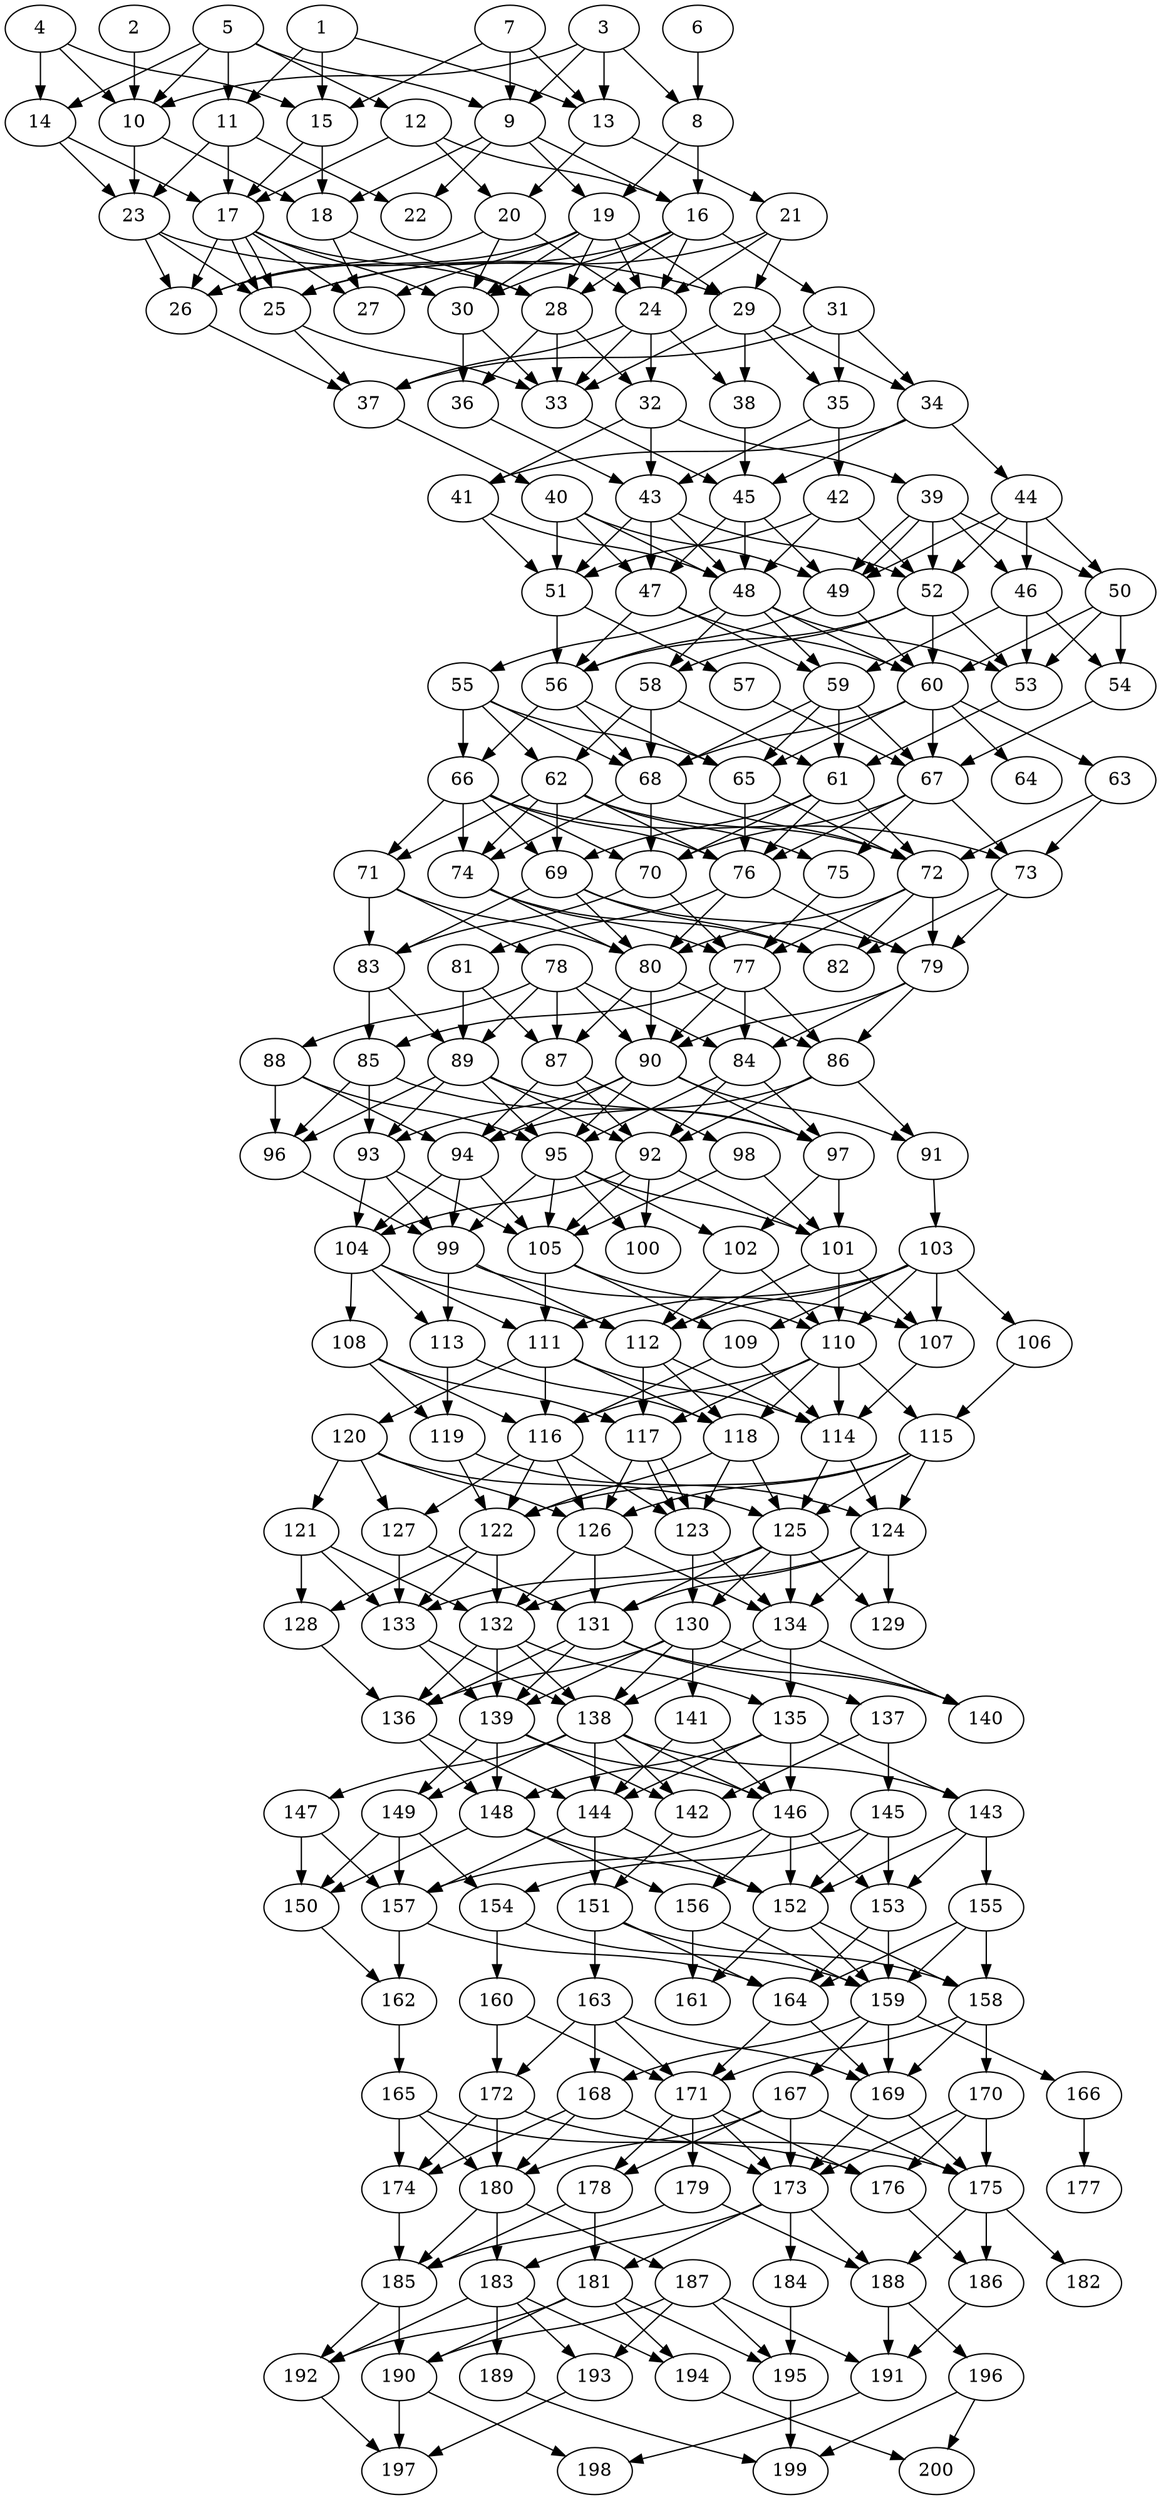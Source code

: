 // DAG automatically generated by daggen at Wed Apr 12 12:23:40 2017
// ./daggen --dot -n 200 --jump=1 --fat=0.4 --regularity=0.6 --density=0.6 
digraph G {
  1 [size="8589934592", alpha="0.18"]
  1 -> 11 [size ="33554432"]
  1 -> 13 [size ="33554432"]
  1 -> 15 [size ="33554432"]
  2 [size="10800989672", alpha="0.15"]
  2 -> 10 [size ="536870912"]
  3 [size="231928233984", alpha="0.06"]
  3 -> 8 [size ="301989888"]
  3 -> 9 [size ="301989888"]
  3 -> 10 [size ="301989888"]
  3 -> 13 [size ="301989888"]
  4 [size="271069194715", alpha="0.01"]
  4 -> 10 [size ="411041792"]
  4 -> 14 [size ="411041792"]
  4 -> 15 [size ="411041792"]
  5 [size="54150074268", alpha="0.07"]
  5 -> 9 [size ="134217728"]
  5 -> 10 [size ="134217728"]
  5 -> 11 [size ="134217728"]
  5 -> 12 [size ="134217728"]
  5 -> 14 [size ="134217728"]
  6 [size="164035785420", alpha="0.02"]
  6 -> 8 [size ="134217728"]
  7 [size="209050303539", alpha="0.03"]
  7 -> 9 [size ="209715200"]
  7 -> 13 [size ="209715200"]
  7 -> 15 [size ="209715200"]
  8 [size="68719476736", alpha="0.06"]
  8 -> 16 [size ="134217728"]
  8 -> 19 [size ="134217728"]
  9 [size="1909685538", alpha="0.16"]
  9 -> 16 [size ="33554432"]
  9 -> 18 [size ="33554432"]
  9 -> 19 [size ="33554432"]
  9 -> 22 [size ="33554432"]
  10 [size="39994012294", alpha="0.13"]
  10 -> 18 [size ="33554432"]
  10 -> 23 [size ="33554432"]
  11 [size="676250170933", alpha="0.11"]
  11 -> 17 [size ="838860800"]
  11 -> 22 [size ="838860800"]
  11 -> 23 [size ="838860800"]
  12 [size="24578226992", alpha="0.00"]
  12 -> 16 [size ="536870912"]
  12 -> 17 [size ="536870912"]
  12 -> 20 [size ="536870912"]
  13 [size="782757789696", alpha="0.02"]
  13 -> 20 [size ="679477248"]
  13 -> 21 [size ="679477248"]
  14 [size="1826246637", alpha="0.08"]
  14 -> 17 [size ="33554432"]
  14 -> 23 [size ="33554432"]
  15 [size="300559015647", alpha="0.13"]
  15 -> 17 [size ="209715200"]
  15 -> 18 [size ="209715200"]
  16 [size="68719476736", alpha="0.05"]
  16 -> 24 [size ="134217728"]
  16 -> 25 [size ="134217728"]
  16 -> 28 [size ="134217728"]
  16 -> 30 [size ="134217728"]
  16 -> 31 [size ="134217728"]
  17 [size="12044998999", alpha="0.18"]
  17 -> 25 [size ="679477248"]
  17 -> 25 [size ="679477248"]
  17 -> 26 [size ="679477248"]
  17 -> 27 [size ="679477248"]
  17 -> 28 [size ="679477248"]
  17 -> 30 [size ="679477248"]
  18 [size="37926733562", alpha="0.19"]
  18 -> 27 [size ="838860800"]
  18 -> 28 [size ="838860800"]
  19 [size="8589934592", alpha="0.16"]
  19 -> 24 [size ="33554432"]
  19 -> 26 [size ="33554432"]
  19 -> 27 [size ="33554432"]
  19 -> 28 [size ="33554432"]
  19 -> 29 [size ="33554432"]
  19 -> 30 [size ="33554432"]
  20 [size="28991029248", alpha="0.01"]
  20 -> 24 [size ="75497472"]
  20 -> 26 [size ="75497472"]
  20 -> 30 [size ="75497472"]
  21 [size="134217728000", alpha="0.08"]
  21 -> 24 [size ="209715200"]
  21 -> 25 [size ="209715200"]
  21 -> 29 [size ="209715200"]
  22 [size="8589934592", alpha="0.08"]
  23 [size="68719476736", alpha="0.10"]
  23 -> 25 [size ="134217728"]
  23 -> 26 [size ="134217728"]
  23 -> 29 [size ="134217728"]
  24 [size="1301729150", alpha="0.03"]
  24 -> 32 [size ="134217728"]
  24 -> 33 [size ="134217728"]
  24 -> 37 [size ="134217728"]
  24 -> 38 [size ="134217728"]
  25 [size="97254554442", alpha="0.04"]
  25 -> 33 [size ="75497472"]
  25 -> 37 [size ="75497472"]
  26 [size="231928233984", alpha="0.12"]
  26 -> 37 [size ="301989888"]
  27 [size="3155998681", alpha="0.07"]
  28 [size="227862626368", alpha="0.01"]
  28 -> 32 [size ="536870912"]
  28 -> 33 [size ="536870912"]
  28 -> 36 [size ="536870912"]
  29 [size="126009216420", alpha="0.07"]
  29 -> 33 [size ="134217728"]
  29 -> 34 [size ="134217728"]
  29 -> 35 [size ="134217728"]
  29 -> 38 [size ="134217728"]
  30 [size="1073741824000", alpha="0.04"]
  30 -> 33 [size ="838860800"]
  30 -> 36 [size ="838860800"]
  31 [size="22196049777", alpha="0.19"]
  31 -> 34 [size ="411041792"]
  31 -> 35 [size ="411041792"]
  31 -> 37 [size ="411041792"]
  32 [size="585215701184", alpha="0.01"]
  32 -> 39 [size ="679477248"]
  32 -> 41 [size ="679477248"]
  32 -> 43 [size ="679477248"]
  33 [size="51420751896", alpha="0.16"]
  33 -> 45 [size ="134217728"]
  34 [size="549755813888", alpha="0.19"]
  34 -> 41 [size ="536870912"]
  34 -> 44 [size ="536870912"]
  34 -> 45 [size ="536870912"]
  35 [size="1098137704964", alpha="0.14"]
  35 -> 42 [size ="838860800"]
  35 -> 43 [size ="838860800"]
  36 [size="782757789696", alpha="0.04"]
  36 -> 43 [size ="679477248"]
  37 [size="68719476736", alpha="0.03"]
  37 -> 40 [size ="134217728"]
  38 [size="231928233984", alpha="0.02"]
  38 -> 45 [size ="301989888"]
  39 [size="703918090", alpha="0.19"]
  39 -> 46 [size ="75497472"]
  39 -> 49 [size ="75497472"]
  39 -> 49 [size ="75497472"]
  39 -> 50 [size ="75497472"]
  39 -> 52 [size ="75497472"]
  40 [size="106884414769", alpha="0.15"]
  40 -> 47 [size ="301989888"]
  40 -> 48 [size ="301989888"]
  40 -> 49 [size ="301989888"]
  40 -> 51 [size ="301989888"]
  41 [size="76426191684", alpha="0.00"]
  41 -> 48 [size ="134217728"]
  41 -> 51 [size ="134217728"]
  42 [size="549755813888", alpha="0.13"]
  42 -> 48 [size ="536870912"]
  42 -> 51 [size ="536870912"]
  42 -> 52 [size ="536870912"]
  43 [size="302745229436", alpha="0.11"]
  43 -> 47 [size ="536870912"]
  43 -> 48 [size ="536870912"]
  43 -> 51 [size ="536870912"]
  43 -> 52 [size ="536870912"]
  44 [size="1073741824000", alpha="0.04"]
  44 -> 46 [size ="838860800"]
  44 -> 49 [size ="838860800"]
  44 -> 50 [size ="838860800"]
  44 -> 52 [size ="838860800"]
  45 [size="82524171936", alpha="0.15"]
  45 -> 47 [size ="134217728"]
  45 -> 48 [size ="134217728"]
  45 -> 49 [size ="134217728"]
  46 [size="19668570853", alpha="0.14"]
  46 -> 53 [size ="411041792"]
  46 -> 54 [size ="411041792"]
  46 -> 59 [size ="411041792"]
  47 [size="549755813888", alpha="0.04"]
  47 -> 56 [size ="536870912"]
  47 -> 59 [size ="536870912"]
  47 -> 60 [size ="536870912"]
  48 [size="40214787688", alpha="0.05"]
  48 -> 53 [size ="838860800"]
  48 -> 55 [size ="838860800"]
  48 -> 58 [size ="838860800"]
  48 -> 59 [size ="838860800"]
  48 -> 60 [size ="838860800"]
  49 [size="30985345569", alpha="0.13"]
  49 -> 56 [size ="838860800"]
  49 -> 60 [size ="838860800"]
  50 [size="145132297947", alpha="0.03"]
  50 -> 53 [size ="301989888"]
  50 -> 54 [size ="301989888"]
  50 -> 60 [size ="301989888"]
  51 [size="236330847200", alpha="0.08"]
  51 -> 56 [size ="209715200"]
  51 -> 57 [size ="209715200"]
  52 [size="18378394766", alpha="0.01"]
  52 -> 53 [size ="536870912"]
  52 -> 56 [size ="536870912"]
  52 -> 58 [size ="536870912"]
  52 -> 60 [size ="536870912"]
  53 [size="41039484705", alpha="0.08"]
  53 -> 61 [size ="679477248"]
  54 [size="368293445632", alpha="0.08"]
  54 -> 67 [size ="411041792"]
  55 [size="16038168019", alpha="0.09"]
  55 -> 62 [size ="301989888"]
  55 -> 65 [size ="301989888"]
  55 -> 66 [size ="301989888"]
  55 -> 68 [size ="301989888"]
  56 [size="231928233984", alpha="0.10"]
  56 -> 65 [size ="301989888"]
  56 -> 66 [size ="301989888"]
  56 -> 68 [size ="301989888"]
  57 [size="44304902648", alpha="0.10"]
  57 -> 67 [size ="33554432"]
  58 [size="28991029248", alpha="0.11"]
  58 -> 61 [size ="75497472"]
  58 -> 62 [size ="75497472"]
  58 -> 68 [size ="75497472"]
  59 [size="48238234046", alpha="0.19"]
  59 -> 61 [size ="75497472"]
  59 -> 65 [size ="75497472"]
  59 -> 67 [size ="75497472"]
  59 -> 68 [size ="75497472"]
  60 [size="670168037615", alpha="0.12"]
  60 -> 63 [size ="679477248"]
  60 -> 64 [size ="679477248"]
  60 -> 65 [size ="679477248"]
  60 -> 67 [size ="679477248"]
  60 -> 68 [size ="679477248"]
  61 [size="372905416708", alpha="0.02"]
  61 -> 69 [size ="301989888"]
  61 -> 70 [size ="301989888"]
  61 -> 72 [size ="301989888"]
  61 -> 76 [size ="301989888"]
  62 [size="2940448073", alpha="0.16"]
  62 -> 69 [size ="209715200"]
  62 -> 71 [size ="209715200"]
  62 -> 72 [size ="209715200"]
  62 -> 74 [size ="209715200"]
  62 -> 75 [size ="209715200"]
  62 -> 76 [size ="209715200"]
  63 [size="271251029323", alpha="0.09"]
  63 -> 72 [size ="838860800"]
  63 -> 73 [size ="838860800"]
  64 [size="25355257772", alpha="0.13"]
  65 [size="782757789696", alpha="0.00"]
  65 -> 72 [size ="679477248"]
  65 -> 76 [size ="679477248"]
  66 [size="368293445632", alpha="0.16"]
  66 -> 69 [size ="411041792"]
  66 -> 70 [size ="411041792"]
  66 -> 71 [size ="411041792"]
  66 -> 73 [size ="411041792"]
  66 -> 74 [size ="411041792"]
  66 -> 76 [size ="411041792"]
  67 [size="66513547121", alpha="0.00"]
  67 -> 70 [size ="75497472"]
  67 -> 73 [size ="75497472"]
  67 -> 75 [size ="75497472"]
  67 -> 76 [size ="75497472"]
  68 [size="34830389984", alpha="0.10"]
  68 -> 70 [size ="33554432"]
  68 -> 72 [size ="33554432"]
  68 -> 74 [size ="33554432"]
  69 [size="134217728000", alpha="0.16"]
  69 -> 79 [size ="209715200"]
  69 -> 80 [size ="209715200"]
  69 -> 82 [size ="209715200"]
  69 -> 83 [size ="209715200"]
  70 [size="8011043114", alpha="0.12"]
  70 -> 77 [size ="536870912"]
  70 -> 83 [size ="536870912"]
  71 [size="28991029248", alpha="0.16"]
  71 -> 78 [size ="75497472"]
  71 -> 80 [size ="75497472"]
  71 -> 83 [size ="75497472"]
  72 [size="782757789696", alpha="0.14"]
  72 -> 77 [size ="679477248"]
  72 -> 79 [size ="679477248"]
  72 -> 80 [size ="679477248"]
  72 -> 82 [size ="679477248"]
  73 [size="78417349078", alpha="0.15"]
  73 -> 79 [size ="75497472"]
  73 -> 82 [size ="75497472"]
  74 [size="7854919209", alpha="0.13"]
  74 -> 77 [size ="301989888"]
  74 -> 80 [size ="301989888"]
  74 -> 82 [size ="301989888"]
  75 [size="782757789696", alpha="0.18"]
  75 -> 77 [size ="679477248"]
  76 [size="1073741824000", alpha="0.08"]
  76 -> 79 [size ="838860800"]
  76 -> 80 [size ="838860800"]
  76 -> 81 [size ="838860800"]
  77 [size="218718553095", alpha="0.11"]
  77 -> 84 [size ="679477248"]
  77 -> 85 [size ="679477248"]
  77 -> 86 [size ="679477248"]
  77 -> 90 [size ="679477248"]
  78 [size="3966769866", alpha="0.08"]
  78 -> 84 [size ="75497472"]
  78 -> 87 [size ="75497472"]
  78 -> 88 [size ="75497472"]
  78 -> 89 [size ="75497472"]
  78 -> 90 [size ="75497472"]
  79 [size="11318301320", alpha="0.10"]
  79 -> 84 [size ="536870912"]
  79 -> 86 [size ="536870912"]
  79 -> 90 [size ="536870912"]
  80 [size="6200839772", alpha="0.07"]
  80 -> 86 [size ="134217728"]
  80 -> 87 [size ="134217728"]
  80 -> 90 [size ="134217728"]
  81 [size="13047760049", alpha="0.17"]
  81 -> 87 [size ="209715200"]
  81 -> 89 [size ="209715200"]
  82 [size="5773420146", alpha="0.03"]
  83 [size="15087630584", alpha="0.18"]
  83 -> 85 [size ="838860800"]
  83 -> 89 [size ="838860800"]
  84 [size="278042467379", alpha="0.06"]
  84 -> 92 [size ="301989888"]
  84 -> 95 [size ="301989888"]
  84 -> 97 [size ="301989888"]
  85 [size="368293445632", alpha="0.16"]
  85 -> 93 [size ="411041792"]
  85 -> 96 [size ="411041792"]
  85 -> 97 [size ="411041792"]
  86 [size="1703922242", alpha="0.20"]
  86 -> 91 [size ="134217728"]
  86 -> 92 [size ="134217728"]
  86 -> 94 [size ="134217728"]
  87 [size="3982517428", alpha="0.11"]
  87 -> 92 [size ="134217728"]
  87 -> 94 [size ="134217728"]
  87 -> 98 [size ="134217728"]
  88 [size="1619028459", alpha="0.08"]
  88 -> 94 [size ="33554432"]
  88 -> 95 [size ="33554432"]
  88 -> 96 [size ="33554432"]
  89 [size="860228566392", alpha="0.20"]
  89 -> 92 [size ="536870912"]
  89 -> 93 [size ="536870912"]
  89 -> 95 [size ="536870912"]
  89 -> 96 [size ="536870912"]
  89 -> 97 [size ="536870912"]
  90 [size="20405016720", alpha="0.10"]
  90 -> 91 [size ="411041792"]
  90 -> 93 [size ="411041792"]
  90 -> 94 [size ="411041792"]
  90 -> 95 [size ="411041792"]
  90 -> 97 [size ="411041792"]
  91 [size="1073741824000", alpha="0.08"]
  91 -> 103 [size ="838860800"]
  92 [size="549755813888", alpha="0.06"]
  92 -> 100 [size ="536870912"]
  92 -> 101 [size ="536870912"]
  92 -> 104 [size ="536870912"]
  92 -> 105 [size ="536870912"]
  93 [size="133601650500", alpha="0.11"]
  93 -> 99 [size ="134217728"]
  93 -> 104 [size ="134217728"]
  93 -> 105 [size ="134217728"]
  94 [size="11910514900", alpha="0.20"]
  94 -> 99 [size ="536870912"]
  94 -> 104 [size ="536870912"]
  94 -> 105 [size ="536870912"]
  95 [size="26299858517", alpha="0.14"]
  95 -> 99 [size ="411041792"]
  95 -> 100 [size ="411041792"]
  95 -> 101 [size ="411041792"]
  95 -> 102 [size ="411041792"]
  95 -> 105 [size ="411041792"]
  96 [size="440674281060", alpha="0.08"]
  96 -> 99 [size ="536870912"]
  97 [size="144929425278", alpha="0.19"]
  97 -> 101 [size ="209715200"]
  97 -> 102 [size ="209715200"]
  98 [size="8589934592", alpha="0.00"]
  98 -> 101 [size ="33554432"]
  98 -> 105 [size ="33554432"]
  99 [size="775071143860", alpha="0.08"]
  99 -> 107 [size ="536870912"]
  99 -> 112 [size ="536870912"]
  99 -> 113 [size ="536870912"]
  100 [size="5605340721", alpha="0.16"]
  101 [size="27118506580", alpha="0.08"]
  101 -> 107 [size ="536870912"]
  101 -> 110 [size ="536870912"]
  101 -> 112 [size ="536870912"]
  102 [size="1815872060", alpha="0.13"]
  102 -> 110 [size ="33554432"]
  102 -> 112 [size ="33554432"]
  103 [size="1065574238318", alpha="0.11"]
  103 -> 106 [size ="679477248"]
  103 -> 107 [size ="679477248"]
  103 -> 109 [size ="679477248"]
  103 -> 110 [size ="679477248"]
  103 -> 111 [size ="679477248"]
  103 -> 112 [size ="679477248"]
  104 [size="7321750834", alpha="0.14"]
  104 -> 108 [size ="209715200"]
  104 -> 111 [size ="209715200"]
  104 -> 112 [size ="209715200"]
  104 -> 113 [size ="209715200"]
  105 [size="17960304550", alpha="0.19"]
  105 -> 109 [size ="679477248"]
  105 -> 110 [size ="679477248"]
  105 -> 111 [size ="679477248"]
  106 [size="280710766484", alpha="0.11"]
  106 -> 115 [size ="679477248"]
  107 [size="1073741824000", alpha="0.11"]
  107 -> 114 [size ="838860800"]
  108 [size="231928233984", alpha="0.03"]
  108 -> 116 [size ="301989888"]
  108 -> 117 [size ="301989888"]
  108 -> 119 [size ="301989888"]
  109 [size="225754356916", alpha="0.08"]
  109 -> 114 [size ="209715200"]
  109 -> 116 [size ="209715200"]
  110 [size="453023238565", alpha="0.06"]
  110 -> 114 [size ="301989888"]
  110 -> 115 [size ="301989888"]
  110 -> 116 [size ="301989888"]
  110 -> 117 [size ="301989888"]
  110 -> 118 [size ="301989888"]
  111 [size="782757789696", alpha="0.04"]
  111 -> 114 [size ="679477248"]
  111 -> 116 [size ="679477248"]
  111 -> 118 [size ="679477248"]
  111 -> 120 [size ="679477248"]
  112 [size="782757789696", alpha="0.15"]
  112 -> 114 [size ="679477248"]
  112 -> 117 [size ="679477248"]
  112 -> 118 [size ="679477248"]
  113 [size="1365522508", alpha="0.19"]
  113 -> 118 [size ="33554432"]
  113 -> 119 [size ="33554432"]
  114 [size="549755813888", alpha="0.14"]
  114 -> 124 [size ="536870912"]
  114 -> 125 [size ="536870912"]
  115 [size="683256638352", alpha="0.09"]
  115 -> 122 [size ="838860800"]
  115 -> 124 [size ="838860800"]
  115 -> 125 [size ="838860800"]
  115 -> 126 [size ="838860800"]
  116 [size="8589934592", alpha="0.08"]
  116 -> 122 [size ="33554432"]
  116 -> 123 [size ="33554432"]
  116 -> 126 [size ="33554432"]
  116 -> 127 [size ="33554432"]
  117 [size="29688568680", alpha="0.13"]
  117 -> 123 [size ="75497472"]
  117 -> 123 [size ="75497472"]
  117 -> 126 [size ="75497472"]
  118 [size="1840219756", alpha="0.18"]
  118 -> 122 [size ="33554432"]
  118 -> 123 [size ="33554432"]
  118 -> 125 [size ="33554432"]
  119 [size="167159193960", alpha="0.03"]
  119 -> 122 [size ="134217728"]
  119 -> 124 [size ="134217728"]
  120 [size="368293445632", alpha="0.13"]
  120 -> 121 [size ="411041792"]
  120 -> 125 [size ="411041792"]
  120 -> 126 [size ="411041792"]
  120 -> 127 [size ="411041792"]
  121 [size="390702478377", alpha="0.06"]
  121 -> 128 [size ="411041792"]
  121 -> 132 [size ="411041792"]
  121 -> 133 [size ="411041792"]
  122 [size="883147242", alpha="0.03"]
  122 -> 128 [size ="75497472"]
  122 -> 132 [size ="75497472"]
  122 -> 133 [size ="75497472"]
  123 [size="176672020466", alpha="0.10"]
  123 -> 130 [size ="301989888"]
  123 -> 134 [size ="301989888"]
  124 [size="13572812286", alpha="0.01"]
  124 -> 129 [size ="679477248"]
  124 -> 131 [size ="679477248"]
  124 -> 132 [size ="679477248"]
  124 -> 134 [size ="679477248"]
  125 [size="9729318284", alpha="0.09"]
  125 -> 129 [size ="209715200"]
  125 -> 130 [size ="209715200"]
  125 -> 131 [size ="209715200"]
  125 -> 133 [size ="209715200"]
  125 -> 134 [size ="209715200"]
  126 [size="14163819936", alpha="0.15"]
  126 -> 131 [size ="301989888"]
  126 -> 132 [size ="301989888"]
  126 -> 134 [size ="301989888"]
  127 [size="10625769601", alpha="0.01"]
  127 -> 131 [size ="301989888"]
  127 -> 133 [size ="301989888"]
  128 [size="379461219037", alpha="0.02"]
  128 -> 136 [size ="301989888"]
  129 [size="68719476736", alpha="0.08"]
  130 [size="6638747469", alpha="0.16"]
  130 -> 136 [size ="209715200"]
  130 -> 138 [size ="209715200"]
  130 -> 139 [size ="209715200"]
  130 -> 140 [size ="209715200"]
  130 -> 141 [size ="209715200"]
  131 [size="231335619528", alpha="0.11"]
  131 -> 136 [size ="536870912"]
  131 -> 137 [size ="536870912"]
  131 -> 139 [size ="536870912"]
  131 -> 140 [size ="536870912"]
  132 [size="101764518668", alpha="0.15"]
  132 -> 135 [size ="209715200"]
  132 -> 136 [size ="209715200"]
  132 -> 138 [size ="209715200"]
  132 -> 139 [size ="209715200"]
  133 [size="1073741824000", alpha="0.08"]
  133 -> 138 [size ="838860800"]
  133 -> 139 [size ="838860800"]
  134 [size="1350376466", alpha="0.10"]
  134 -> 135 [size ="33554432"]
  134 -> 138 [size ="33554432"]
  134 -> 140 [size ="33554432"]
  135 [size="9012127553", alpha="0.11"]
  135 -> 143 [size ="33554432"]
  135 -> 144 [size ="33554432"]
  135 -> 146 [size ="33554432"]
  135 -> 148 [size ="33554432"]
  136 [size="782757789696", alpha="0.02"]
  136 -> 144 [size ="679477248"]
  136 -> 148 [size ="679477248"]
  137 [size="79829205517", alpha="0.18"]
  137 -> 142 [size ="301989888"]
  137 -> 145 [size ="301989888"]
  138 [size="88972034863", alpha="0.03"]
  138 -> 142 [size ="301989888"]
  138 -> 143 [size ="301989888"]
  138 -> 144 [size ="301989888"]
  138 -> 146 [size ="301989888"]
  138 -> 147 [size ="301989888"]
  138 -> 149 [size ="301989888"]
  139 [size="16633425282", alpha="0.12"]
  139 -> 142 [size ="75497472"]
  139 -> 146 [size ="75497472"]
  139 -> 148 [size ="75497472"]
  139 -> 149 [size ="75497472"]
  140 [size="68719476736", alpha="0.03"]
  141 [size="393111039391", alpha="0.14"]
  141 -> 144 [size ="411041792"]
  141 -> 146 [size ="411041792"]
  142 [size="35982904097", alpha="0.03"]
  142 -> 151 [size ="33554432"]
  143 [size="898914799996", alpha="0.13"]
  143 -> 152 [size ="679477248"]
  143 -> 153 [size ="679477248"]
  143 -> 155 [size ="679477248"]
  144 [size="23619561159", alpha="0.11"]
  144 -> 151 [size ="838860800"]
  144 -> 152 [size ="838860800"]
  144 -> 157 [size ="838860800"]
  145 [size="4351320013", alpha="0.17"]
  145 -> 152 [size ="209715200"]
  145 -> 153 [size ="209715200"]
  145 -> 154 [size ="209715200"]
  146 [size="48876700344", alpha="0.10"]
  146 -> 152 [size ="134217728"]
  146 -> 153 [size ="134217728"]
  146 -> 156 [size ="134217728"]
  146 -> 157 [size ="134217728"]
  147 [size="86333331104", alpha="0.08"]
  147 -> 150 [size ="75497472"]
  147 -> 157 [size ="75497472"]
  148 [size="23534174111", alpha="0.14"]
  148 -> 150 [size ="33554432"]
  148 -> 152 [size ="33554432"]
  148 -> 156 [size ="33554432"]
  149 [size="9870508600", alpha="0.01"]
  149 -> 150 [size ="838860800"]
  149 -> 154 [size ="838860800"]
  149 -> 157 [size ="838860800"]
  150 [size="738676738188", alpha="0.12"]
  150 -> 162 [size ="679477248"]
  151 [size="134217728000", alpha="0.07"]
  151 -> 158 [size ="209715200"]
  151 -> 163 [size ="209715200"]
  151 -> 164 [size ="209715200"]
  152 [size="195818872896", alpha="0.14"]
  152 -> 158 [size ="134217728"]
  152 -> 159 [size ="134217728"]
  152 -> 161 [size ="134217728"]
  153 [size="1838921103", alpha="0.09"]
  153 -> 159 [size ="75497472"]
  153 -> 164 [size ="75497472"]
  154 [size="134217728000", alpha="0.12"]
  154 -> 159 [size ="209715200"]
  154 -> 160 [size ="209715200"]
  155 [size="2576010015", alpha="0.08"]
  155 -> 158 [size ="209715200"]
  155 -> 159 [size ="209715200"]
  155 -> 164 [size ="209715200"]
  156 [size="231928233984", alpha="0.09"]
  156 -> 159 [size ="301989888"]
  156 -> 161 [size ="301989888"]
  157 [size="263479005044", alpha="0.07"]
  157 -> 162 [size ="301989888"]
  157 -> 164 [size ="301989888"]
  158 [size="1610317972", alpha="0.08"]
  158 -> 169 [size ="33554432"]
  158 -> 170 [size ="33554432"]
  158 -> 171 [size ="33554432"]
  159 [size="368293445632", alpha="0.19"]
  159 -> 166 [size ="411041792"]
  159 -> 167 [size ="411041792"]
  159 -> 168 [size ="411041792"]
  159 -> 169 [size ="411041792"]
  160 [size="28991029248", alpha="0.06"]
  160 -> 171 [size ="75497472"]
  160 -> 172 [size ="75497472"]
  161 [size="410833254212", alpha="0.07"]
  162 [size="782757789696", alpha="0.02"]
  162 -> 165 [size ="679477248"]
  163 [size="39407383551", alpha="0.06"]
  163 -> 168 [size ="679477248"]
  163 -> 169 [size ="679477248"]
  163 -> 171 [size ="679477248"]
  163 -> 172 [size ="679477248"]
  164 [size="134217728000", alpha="0.19"]
  164 -> 169 [size ="209715200"]
  164 -> 171 [size ="209715200"]
  165 [size="758398297", alpha="0.03"]
  165 -> 174 [size ="33554432"]
  165 -> 176 [size ="33554432"]
  165 -> 180 [size ="33554432"]
  166 [size="465238221332", alpha="0.12"]
  166 -> 177 [size ="838860800"]
  167 [size="134217728000", alpha="0.10"]
  167 -> 173 [size ="209715200"]
  167 -> 175 [size ="209715200"]
  167 -> 178 [size ="209715200"]
  167 -> 180 [size ="209715200"]
  168 [size="1073741824000", alpha="0.18"]
  168 -> 173 [size ="838860800"]
  168 -> 174 [size ="838860800"]
  168 -> 180 [size ="838860800"]
  169 [size="8061381570", alpha="0.03"]
  169 -> 173 [size ="209715200"]
  169 -> 175 [size ="209715200"]
  170 [size="55986347868", alpha="0.01"]
  170 -> 173 [size ="134217728"]
  170 -> 175 [size ="134217728"]
  170 -> 176 [size ="134217728"]
  171 [size="8589934592", alpha="0.09"]
  171 -> 173 [size ="33554432"]
  171 -> 176 [size ="33554432"]
  171 -> 178 [size ="33554432"]
  171 -> 179 [size ="33554432"]
  172 [size="134217728000", alpha="0.08"]
  172 -> 174 [size ="209715200"]
  172 -> 175 [size ="209715200"]
  172 -> 180 [size ="209715200"]
  173 [size="134217728000", alpha="0.07"]
  173 -> 181 [size ="209715200"]
  173 -> 183 [size ="209715200"]
  173 -> 184 [size ="209715200"]
  173 -> 188 [size ="209715200"]
  174 [size="9335462119", alpha="0.06"]
  174 -> 185 [size ="679477248"]
  175 [size="194664039030", alpha="0.08"]
  175 -> 182 [size ="209715200"]
  175 -> 186 [size ="209715200"]
  175 -> 188 [size ="209715200"]
  176 [size="549755813888", alpha="0.01"]
  176 -> 186 [size ="536870912"]
  177 [size="2752908002", alpha="0.08"]
  178 [size="455278780060", alpha="0.15"]
  178 -> 181 [size ="536870912"]
  178 -> 185 [size ="536870912"]
  179 [size="4190303284", alpha="0.11"]
  179 -> 185 [size ="75497472"]
  179 -> 188 [size ="75497472"]
  180 [size="1073741824000", alpha="0.07"]
  180 -> 183 [size ="838860800"]
  180 -> 185 [size ="838860800"]
  180 -> 187 [size ="838860800"]
  181 [size="2737702159", alpha="0.02"]
  181 -> 190 [size ="75497472"]
  181 -> 192 [size ="75497472"]
  181 -> 194 [size ="75497472"]
  181 -> 195 [size ="75497472"]
  182 [size="510671833258", alpha="0.01"]
  183 [size="56523898056", alpha="0.19"]
  183 -> 189 [size ="134217728"]
  183 -> 192 [size ="134217728"]
  183 -> 193 [size ="134217728"]
  183 -> 194 [size ="134217728"]
  184 [size="638625087568", alpha="0.18"]
  184 -> 195 [size ="536870912"]
  185 [size="1387810014", alpha="0.17"]
  185 -> 190 [size ="75497472"]
  185 -> 192 [size ="75497472"]
  186 [size="21184357031", alpha="0.16"]
  186 -> 191 [size ="411041792"]
  187 [size="538367633240", alpha="0.12"]
  187 -> 190 [size ="411041792"]
  187 -> 191 [size ="411041792"]
  187 -> 193 [size ="411041792"]
  187 -> 195 [size ="411041792"]
  188 [size="83972228784", alpha="0.10"]
  188 -> 191 [size ="134217728"]
  188 -> 196 [size ="134217728"]
  189 [size="861995853708", alpha="0.09"]
  189 -> 199 [size ="679477248"]
  190 [size="327544477875", alpha="0.14"]
  190 -> 197 [size ="209715200"]
  190 -> 198 [size ="209715200"]
  191 [size="28991029248", alpha="0.18"]
  191 -> 198 [size ="75497472"]
  192 [size="13300088628", alpha="0.15"]
  192 -> 197 [size ="301989888"]
  193 [size="10169609927", alpha="0.09"]
  193 -> 197 [size ="679477248"]
  194 [size="1073741824000", alpha="0.11"]
  194 -> 200 [size ="838860800"]
  195 [size="1073741824000", alpha="0.05"]
  195 -> 199 [size ="838860800"]
  196 [size="11923660859", alpha="0.16"]
  196 -> 199 [size ="838860800"]
  196 -> 200 [size ="838860800"]
  197 [size="20948095900", alpha="0.05"]
  198 [size="9772229394", alpha="0.11"]
  199 [size="441365067086", alpha="0.02"]
  200 [size="3323357364", alpha="0.02"]
}
